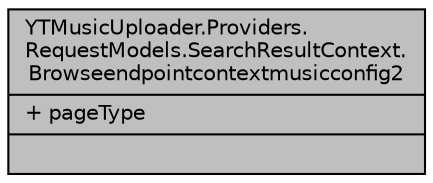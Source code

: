 digraph "YTMusicUploader.Providers.RequestModels.SearchResultContext.Browseendpointcontextmusicconfig2"
{
 // LATEX_PDF_SIZE
  edge [fontname="Helvetica",fontsize="10",labelfontname="Helvetica",labelfontsize="10"];
  node [fontname="Helvetica",fontsize="10",shape=record];
  Node1 [label="{YTMusicUploader.Providers.\lRequestModels.SearchResultContext.\lBrowseendpointcontextmusicconfig2\n|+ pageType\l|}",height=0.2,width=0.4,color="black", fillcolor="grey75", style="filled", fontcolor="black",tooltip=" "];
}
